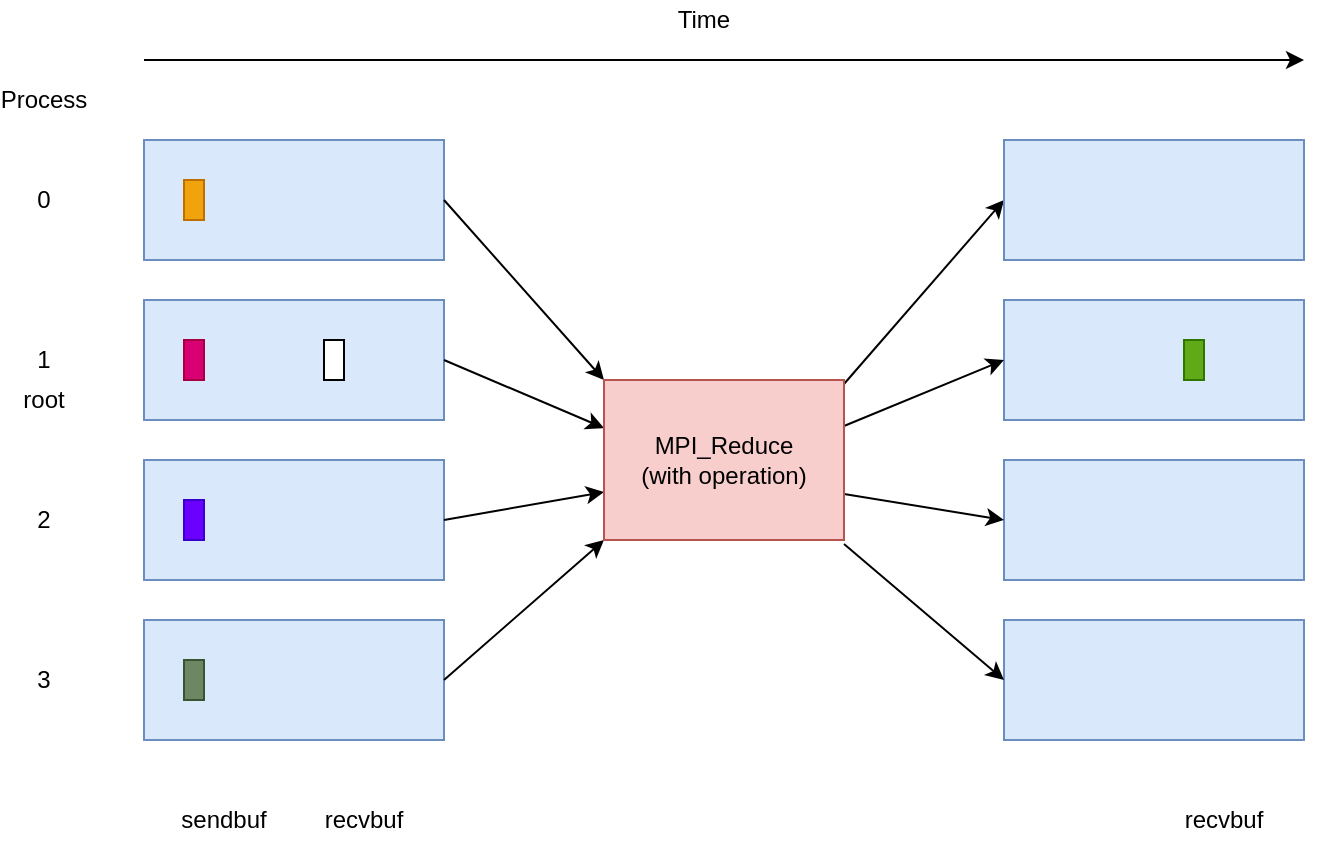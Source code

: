 <mxfile version="13.9.7" type="github">
  <diagram id="3o2nX8ZEg7qzyCOchL_K" name="Page-1">
    <mxGraphModel dx="800" dy="1141" grid="1" gridSize="10" guides="1" tooltips="1" connect="1" arrows="1" fold="1" page="1" pageScale="1" pageWidth="850" pageHeight="1100" math="0" shadow="0">
      <root>
        <mxCell id="0" />
        <mxCell id="1" parent="0" />
        <mxCell id="SJJJBfcOs4DDu29lnCjF-4" value="" style="rounded=0;whiteSpace=wrap;html=1;fillColor=#dae8fc;strokeColor=#6c8ebf;" parent="1" vertex="1">
          <mxGeometry x="80" y="280" width="150" height="60" as="geometry" />
        </mxCell>
        <mxCell id="SJJJBfcOs4DDu29lnCjF-1" value="" style="rounded=0;whiteSpace=wrap;html=1;fillColor=#dae8fc;strokeColor=#6c8ebf;" parent="1" vertex="1">
          <mxGeometry x="80" y="120" width="150" height="60" as="geometry" />
        </mxCell>
        <mxCell id="SJJJBfcOs4DDu29lnCjF-3" value="" style="rounded=0;whiteSpace=wrap;html=1;fillColor=#dae8fc;strokeColor=#6c8ebf;" parent="1" vertex="1">
          <mxGeometry x="80" y="200" width="150" height="60" as="geometry" />
        </mxCell>
        <mxCell id="SJJJBfcOs4DDu29lnCjF-5" value="" style="rounded=0;whiteSpace=wrap;html=1;fillColor=#dae8fc;strokeColor=#6c8ebf;" parent="1" vertex="1">
          <mxGeometry x="80" y="360" width="150" height="60" as="geometry" />
        </mxCell>
        <mxCell id="SJJJBfcOs4DDu29lnCjF-6" value="" style="endArrow=classic;html=1;" parent="1" edge="1">
          <mxGeometry width="50" height="50" relative="1" as="geometry">
            <mxPoint x="80" y="80" as="sourcePoint" />
            <mxPoint x="660" y="80" as="targetPoint" />
          </mxGeometry>
        </mxCell>
        <mxCell id="SJJJBfcOs4DDu29lnCjF-7" value="Time" style="text;html=1;strokeColor=none;fillColor=none;align=center;verticalAlign=middle;whiteSpace=wrap;rounded=0;" parent="1" vertex="1">
          <mxGeometry x="340" y="50" width="40" height="20" as="geometry" />
        </mxCell>
        <mxCell id="SJJJBfcOs4DDu29lnCjF-10" value="" style="rounded=0;whiteSpace=wrap;html=1;fillColor=#dae8fc;strokeColor=#6c8ebf;" parent="1" vertex="1">
          <mxGeometry x="510" y="200" width="150" height="60" as="geometry" />
        </mxCell>
        <mxCell id="SJJJBfcOs4DDu29lnCjF-11" value="" style="rounded=0;whiteSpace=wrap;html=1;fillColor=#dae8fc;strokeColor=#6c8ebf;" parent="1" vertex="1">
          <mxGeometry x="510" y="280" width="150" height="60" as="geometry" />
        </mxCell>
        <mxCell id="SJJJBfcOs4DDu29lnCjF-12" value="" style="rounded=0;whiteSpace=wrap;html=1;fillColor=#dae8fc;strokeColor=#6c8ebf;" parent="1" vertex="1">
          <mxGeometry x="510" y="360" width="150" height="60" as="geometry" />
        </mxCell>
        <mxCell id="SJJJBfcOs4DDu29lnCjF-13" value="Process" style="text;html=1;strokeColor=none;fillColor=none;align=center;verticalAlign=middle;whiteSpace=wrap;rounded=0;" parent="1" vertex="1">
          <mxGeometry x="10" y="90" width="40" height="20" as="geometry" />
        </mxCell>
        <mxCell id="SJJJBfcOs4DDu29lnCjF-14" value="0" style="text;html=1;strokeColor=none;fillColor=none;align=center;verticalAlign=middle;whiteSpace=wrap;rounded=0;" parent="1" vertex="1">
          <mxGeometry x="10" y="140" width="40" height="20" as="geometry" />
        </mxCell>
        <mxCell id="SJJJBfcOs4DDu29lnCjF-15" value="1" style="text;html=1;strokeColor=none;fillColor=none;align=center;verticalAlign=middle;whiteSpace=wrap;rounded=0;" parent="1" vertex="1">
          <mxGeometry x="10" y="220" width="40" height="20" as="geometry" />
        </mxCell>
        <mxCell id="SJJJBfcOs4DDu29lnCjF-16" value="2" style="text;html=1;strokeColor=none;fillColor=none;align=center;verticalAlign=middle;whiteSpace=wrap;rounded=0;" parent="1" vertex="1">
          <mxGeometry x="10" y="300" width="40" height="20" as="geometry" />
        </mxCell>
        <mxCell id="SJJJBfcOs4DDu29lnCjF-19" value="3" style="text;html=1;strokeColor=none;fillColor=none;align=center;verticalAlign=middle;whiteSpace=wrap;rounded=0;" parent="1" vertex="1">
          <mxGeometry x="10" y="380" width="40" height="20" as="geometry" />
        </mxCell>
        <mxCell id="SJJJBfcOs4DDu29lnCjF-22" value="" style="endArrow=classic;html=1;exitX=1;exitY=0.5;exitDx=0;exitDy=0;entryX=0;entryY=0;entryDx=0;entryDy=0;entryPerimeter=0;" parent="1" edge="1">
          <mxGeometry width="50" height="50" relative="1" as="geometry">
            <mxPoint x="230" y="150" as="sourcePoint" />
            <mxPoint x="310" y="240" as="targetPoint" />
          </mxGeometry>
        </mxCell>
        <mxCell id="SJJJBfcOs4DDu29lnCjF-23" value="" style="endArrow=classic;html=1;exitX=1;exitY=0.5;exitDx=0;exitDy=0;" parent="1" edge="1">
          <mxGeometry width="50" height="50" relative="1" as="geometry">
            <mxPoint x="230" y="230" as="sourcePoint" />
            <mxPoint x="310" y="264" as="targetPoint" />
          </mxGeometry>
        </mxCell>
        <mxCell id="SJJJBfcOs4DDu29lnCjF-25" value="" style="endArrow=classic;html=1;exitX=1;exitY=0.5;exitDx=0;exitDy=0;" parent="1" edge="1">
          <mxGeometry width="50" height="50" relative="1" as="geometry">
            <mxPoint x="230" y="310" as="sourcePoint" />
            <mxPoint x="310" y="296" as="targetPoint" />
          </mxGeometry>
        </mxCell>
        <mxCell id="SJJJBfcOs4DDu29lnCjF-26" value="" style="endArrow=classic;html=1;exitX=1;exitY=0.5;exitDx=0;exitDy=0;entryX=0;entryY=1;entryDx=0;entryDy=0;entryPerimeter=0;" parent="1" edge="1">
          <mxGeometry width="50" height="50" relative="1" as="geometry">
            <mxPoint x="230" y="390" as="sourcePoint" />
            <mxPoint x="310" y="320" as="targetPoint" />
          </mxGeometry>
        </mxCell>
        <mxCell id="SJJJBfcOs4DDu29lnCjF-27" value="" style="endArrow=classic;html=1;entryX=0;entryY=0.5;entryDx=0;entryDy=0;" parent="1" edge="1">
          <mxGeometry width="50" height="50" relative="1" as="geometry">
            <mxPoint x="430" y="242" as="sourcePoint" />
            <mxPoint x="510" y="150" as="targetPoint" />
          </mxGeometry>
        </mxCell>
        <mxCell id="SJJJBfcOs4DDu29lnCjF-28" value="" style="endArrow=classic;html=1;entryX=0;entryY=0.5;entryDx=0;entryDy=0;" parent="1" target="SJJJBfcOs4DDu29lnCjF-10" edge="1">
          <mxGeometry width="50" height="50" relative="1" as="geometry">
            <mxPoint x="430" y="263" as="sourcePoint" />
            <mxPoint x="440" y="560" as="targetPoint" />
          </mxGeometry>
        </mxCell>
        <mxCell id="SJJJBfcOs4DDu29lnCjF-29" value="" style="endArrow=classic;html=1;entryX=0;entryY=0.5;entryDx=0;entryDy=0;" parent="1" target="SJJJBfcOs4DDu29lnCjF-11" edge="1">
          <mxGeometry width="50" height="50" relative="1" as="geometry">
            <mxPoint x="430" y="297" as="sourcePoint" />
            <mxPoint x="500" y="320" as="targetPoint" />
          </mxGeometry>
        </mxCell>
        <mxCell id="SJJJBfcOs4DDu29lnCjF-30" value="" style="endArrow=classic;html=1;entryX=0;entryY=0.5;entryDx=0;entryDy=0;" parent="1" target="SJJJBfcOs4DDu29lnCjF-12" edge="1">
          <mxGeometry width="50" height="50" relative="1" as="geometry">
            <mxPoint x="430" y="322" as="sourcePoint" />
            <mxPoint x="250" y="360" as="targetPoint" />
          </mxGeometry>
        </mxCell>
        <mxCell id="SJJJBfcOs4DDu29lnCjF-32" value="MPI_Reduce&lt;br&gt;(with operation)" style="rounded=0;whiteSpace=wrap;html=1;fillColor=#f8cecc;strokeColor=#b85450;" parent="1" vertex="1">
          <mxGeometry x="310" y="240" width="120" height="80" as="geometry" />
        </mxCell>
        <mxCell id="fdlmVdXTufxbHPEUm_Pm-1" value="" style="rounded=0;whiteSpace=wrap;html=1;fillColor=#60a917;strokeColor=#2D7600;fontColor=#ffffff;" parent="1" vertex="1">
          <mxGeometry x="600" y="220" width="10" height="20" as="geometry" />
        </mxCell>
        <mxCell id="fdlmVdXTufxbHPEUm_Pm-3" value="" style="rounded=0;whiteSpace=wrap;html=1;" parent="1" vertex="1">
          <mxGeometry x="170" y="220" width="10" height="20" as="geometry" />
        </mxCell>
        <mxCell id="fdlmVdXTufxbHPEUm_Pm-5" value="" style="rounded=0;whiteSpace=wrap;html=1;fillColor=#6a00ff;strokeColor=#3700CC;fontColor=#ffffff;" parent="1" vertex="1">
          <mxGeometry x="100" y="300" width="10" height="20" as="geometry" />
        </mxCell>
        <mxCell id="fdlmVdXTufxbHPEUm_Pm-6" value="" style="rounded=0;whiteSpace=wrap;html=1;fillColor=#d80073;strokeColor=#A50040;fontColor=#ffffff;" parent="1" vertex="1">
          <mxGeometry x="100" y="220" width="10" height="20" as="geometry" />
        </mxCell>
        <mxCell id="fdlmVdXTufxbHPEUm_Pm-8" value="" style="rounded=0;whiteSpace=wrap;html=1;fillColor=#6d8764;strokeColor=#3A5431;fontColor=#ffffff;" parent="1" vertex="1">
          <mxGeometry x="100" y="380" width="10" height="20" as="geometry" />
        </mxCell>
        <mxCell id="B5EviOWJvpMuu2dHJ6cr-17" value="sendbuf" style="text;html=1;strokeColor=none;fillColor=none;align=center;verticalAlign=middle;whiteSpace=wrap;rounded=0;" parent="1" vertex="1">
          <mxGeometry x="100" y="450" width="40" height="20" as="geometry" />
        </mxCell>
        <mxCell id="B5EviOWJvpMuu2dHJ6cr-18" value="recvbuf" style="text;html=1;strokeColor=none;fillColor=none;align=center;verticalAlign=middle;whiteSpace=wrap;rounded=0;" parent="1" vertex="1">
          <mxGeometry x="170" y="450" width="40" height="20" as="geometry" />
        </mxCell>
        <mxCell id="B5EviOWJvpMuu2dHJ6cr-20" value="" style="rounded=0;whiteSpace=wrap;html=1;fillColor=#dae8fc;strokeColor=#6c8ebf;" parent="1" vertex="1">
          <mxGeometry x="510" y="120" width="150" height="60" as="geometry" />
        </mxCell>
        <mxCell id="fdlmVdXTufxbHPEUm_Pm-7" value="" style="rounded=0;whiteSpace=wrap;html=1;fillColor=#f0a30a;strokeColor=#BD7000;fontColor=#ffffff;" parent="1" vertex="1">
          <mxGeometry x="100" y="140" width="10" height="20" as="geometry" />
        </mxCell>
        <mxCell id="B5EviOWJvpMuu2dHJ6cr-24" value="root" style="text;html=1;strokeColor=none;fillColor=none;align=center;verticalAlign=middle;whiteSpace=wrap;rounded=0;" parent="1" vertex="1">
          <mxGeometry x="10" y="240" width="40" height="20" as="geometry" />
        </mxCell>
        <mxCell id="B5EviOWJvpMuu2dHJ6cr-25" value="recvbuf" style="text;html=1;strokeColor=none;fillColor=none;align=center;verticalAlign=middle;whiteSpace=wrap;rounded=0;" parent="1" vertex="1">
          <mxGeometry x="600" y="450" width="40" height="20" as="geometry" />
        </mxCell>
      </root>
    </mxGraphModel>
  </diagram>
</mxfile>
